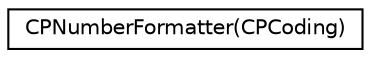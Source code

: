 digraph "Graphical Class Hierarchy"
{
  edge [fontname="Helvetica",fontsize="10",labelfontname="Helvetica",labelfontsize="10"];
  node [fontname="Helvetica",fontsize="10",shape=record];
  rankdir="LR";
  Node1 [label="CPNumberFormatter(CPCoding)",height=0.2,width=0.4,color="black", fillcolor="white", style="filled",URL="$category_c_p_number_formatter_07_c_p_coding_08.html"];
}
